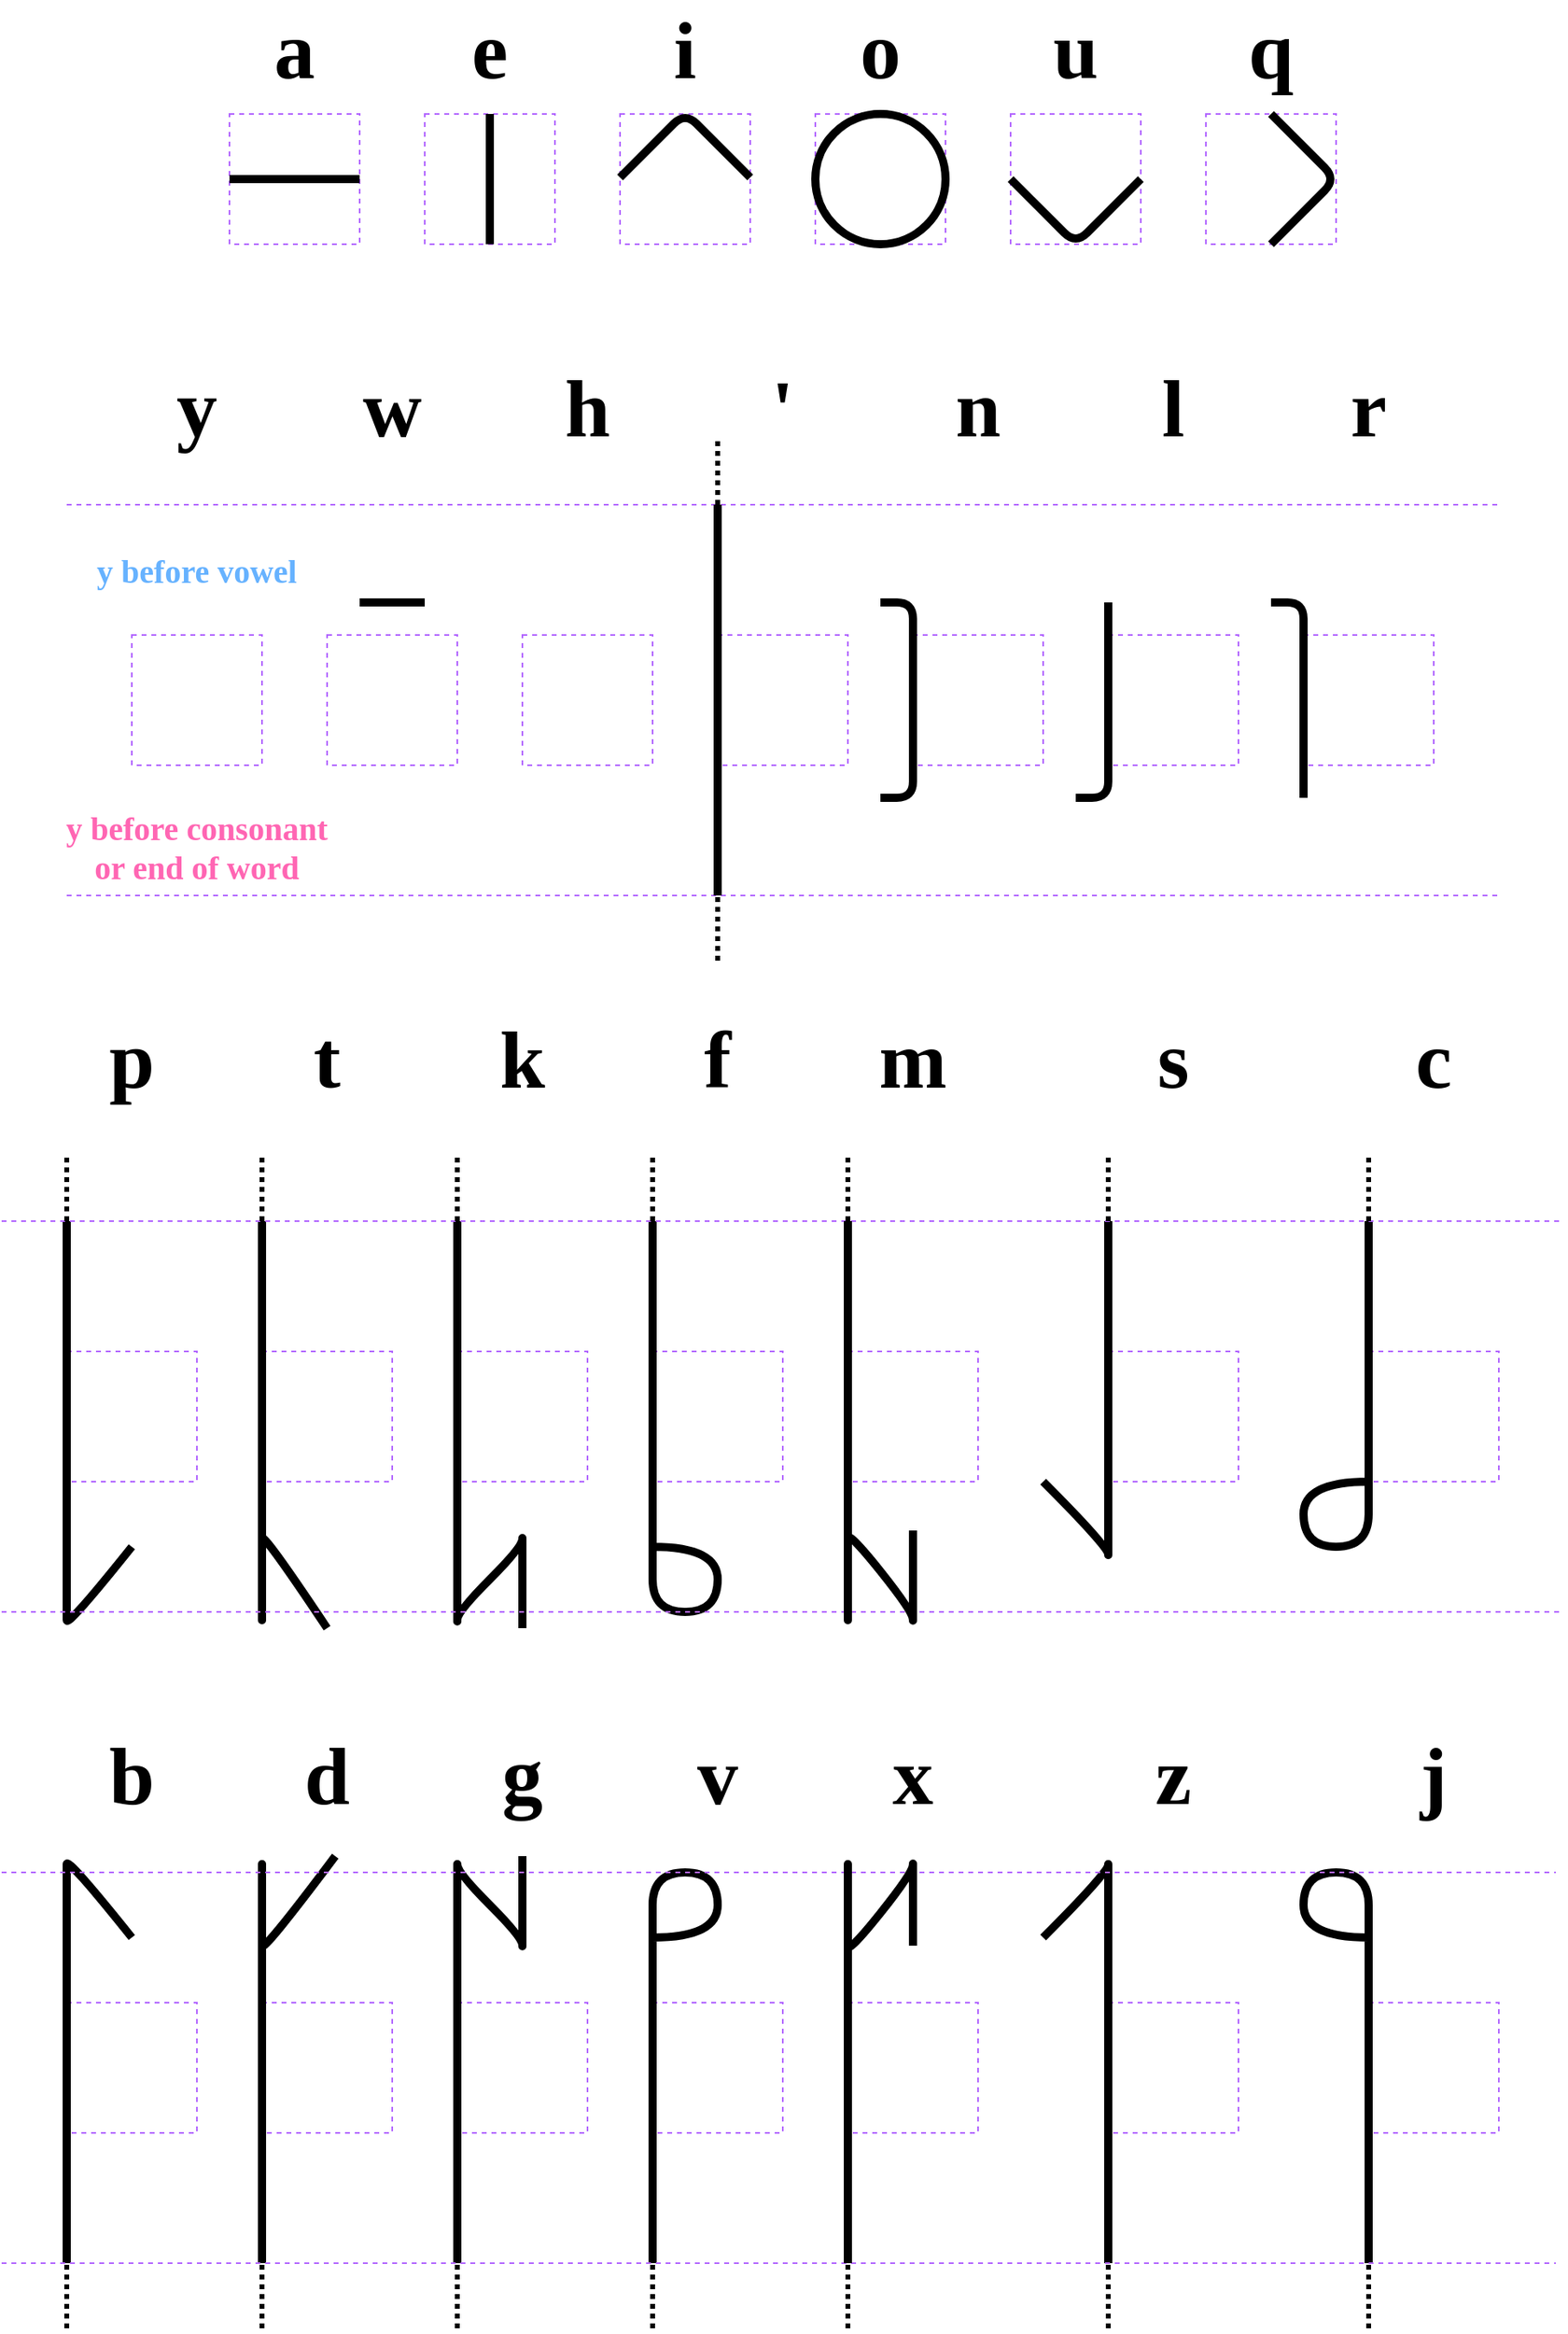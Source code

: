 <mxfile version="13.3.1" type="device"><diagram id="k0XaX9fI7BZwx_MRBERr" name="Page-1"><mxGraphModel dx="517" dy="414" grid="1" gridSize="10" guides="0" tooltips="1" connect="1" arrows="0" fold="1" page="0" pageScale="1" pageWidth="850" pageHeight="1100" math="0" shadow="0" extFonts="Rajdhani^https://fonts.googleapis.com/css?family=Rajdhani"><root><mxCell id="0"/><mxCell id="1" parent="0"/><mxCell id="7moQrleMZ8-6Xyr4NgUQ-18" value="" style="rounded=0;whiteSpace=wrap;html=1;fillColor=none;fontFamily=Rajdhani;fontSize=20;dashed=1;strokeColor=#B266FF;" parent="1" vertex="1"><mxGeometry x="400" y="80" width="80" height="80" as="geometry"/></mxCell><mxCell id="7moQrleMZ8-6Xyr4NgUQ-6" value="a" style="text;html=1;strokeColor=none;fillColor=none;align=center;verticalAlign=middle;whiteSpace=wrap;rounded=0;fontFamily=Rajdhani;fontStyle=1;fontSize=50;" parent="1" vertex="1"><mxGeometry x="180" y="20" width="40" height="40" as="geometry"/></mxCell><mxCell id="7moQrleMZ8-6Xyr4NgUQ-19" value="" style="rounded=0;whiteSpace=wrap;html=1;fillColor=none;fontFamily=Rajdhani;fontSize=20;dashed=1;strokeColor=#B266FF;" parent="1" vertex="1"><mxGeometry x="280" y="80" width="80" height="80" as="geometry"/></mxCell><mxCell id="7moQrleMZ8-6Xyr4NgUQ-20" value="" style="rounded=0;whiteSpace=wrap;html=1;fillColor=none;fontFamily=Rajdhani;fontSize=20;dashed=1;strokeColor=#B266FF;" parent="1" vertex="1"><mxGeometry x="160" y="80" width="80" height="80" as="geometry"/></mxCell><mxCell id="7moQrleMZ8-6Xyr4NgUQ-21" value="" style="rounded=0;whiteSpace=wrap;html=1;fillColor=none;fontFamily=Rajdhani;fontSize=20;dashed=1;strokeColor=#B266FF;" parent="1" vertex="1"><mxGeometry x="520" y="80" width="80" height="80" as="geometry"/></mxCell><mxCell id="7moQrleMZ8-6Xyr4NgUQ-22" value="" style="rounded=0;whiteSpace=wrap;html=1;fillColor=none;fontFamily=Rajdhani;fontSize=20;dashed=1;strokeColor=#B266FF;" parent="1" vertex="1"><mxGeometry x="640" y="80" width="80" height="80" as="geometry"/></mxCell><mxCell id="7moQrleMZ8-6Xyr4NgUQ-23" value="" style="rounded=0;whiteSpace=wrap;html=1;fillColor=none;fontFamily=Rajdhani;fontSize=20;dashed=1;strokeColor=#B266FF;" parent="1" vertex="1"><mxGeometry x="760" y="80" width="80" height="80" as="geometry"/></mxCell><mxCell id="7moQrleMZ8-6Xyr4NgUQ-36" value="e" style="text;html=1;strokeColor=none;fillColor=none;align=center;verticalAlign=middle;whiteSpace=wrap;rounded=0;fontFamily=Rajdhani;fontStyle=1;fontSize=50;" parent="1" vertex="1"><mxGeometry x="300" y="20" width="40" height="40" as="geometry"/></mxCell><mxCell id="7moQrleMZ8-6Xyr4NgUQ-37" value="i" style="text;html=1;strokeColor=none;fillColor=none;align=center;verticalAlign=middle;whiteSpace=wrap;rounded=0;fontFamily=Rajdhani;fontStyle=1;fontSize=50;" parent="1" vertex="1"><mxGeometry x="420" y="20" width="40" height="40" as="geometry"/></mxCell><mxCell id="7moQrleMZ8-6Xyr4NgUQ-38" value="o" style="text;html=1;strokeColor=none;fillColor=none;align=center;verticalAlign=middle;whiteSpace=wrap;rounded=0;fontFamily=Rajdhani;fontStyle=1;fontSize=50;" parent="1" vertex="1"><mxGeometry x="540" y="20" width="40" height="40" as="geometry"/></mxCell><mxCell id="7moQrleMZ8-6Xyr4NgUQ-39" value="u" style="text;html=1;strokeColor=none;fillColor=none;align=center;verticalAlign=middle;whiteSpace=wrap;rounded=0;fontFamily=Rajdhani;fontStyle=1;fontSize=50;" parent="1" vertex="1"><mxGeometry x="660" y="20" width="40" height="40" as="geometry"/></mxCell><mxCell id="7moQrleMZ8-6Xyr4NgUQ-40" value="q" style="text;html=1;strokeColor=none;fillColor=none;align=center;verticalAlign=middle;whiteSpace=wrap;rounded=0;fontFamily=Rajdhani;fontStyle=1;fontSize=50;" parent="1" vertex="1"><mxGeometry x="780" y="20" width="40" height="40" as="geometry"/></mxCell><mxCell id="7moQrleMZ8-6Xyr4NgUQ-41" value="" style="ellipse;whiteSpace=wrap;html=1;aspect=fixed;strokeColor=#000000;fillColor=none;fontFamily=Rajdhani;fontSize=50;strokeWidth=5;" parent="1" vertex="1"><mxGeometry x="520" y="80" width="80" height="80" as="geometry"/></mxCell><mxCell id="7moQrleMZ8-6Xyr4NgUQ-66" value="" style="rounded=0;whiteSpace=wrap;html=1;fillColor=none;fontFamily=Rajdhani;fontSize=20;dashed=1;strokeColor=#B266FF;" parent="1" vertex="1"><mxGeometry x="100" y="400" width="80" height="80" as="geometry"/></mxCell><mxCell id="7moQrleMZ8-6Xyr4NgUQ-68" value="y" style="text;html=1;strokeColor=none;fillColor=none;align=center;verticalAlign=middle;whiteSpace=wrap;rounded=0;fontFamily=Rajdhani;fontStyle=1;fontSize=50;" parent="1" vertex="1"><mxGeometry x="120" y="240" width="40" height="40" as="geometry"/></mxCell><mxCell id="7moQrleMZ8-6Xyr4NgUQ-69" value="" style="rounded=0;whiteSpace=wrap;html=1;fillColor=none;fontFamily=Rajdhani;fontSize=20;dashed=1;strokeColor=#B266FF;" parent="1" vertex="1"><mxGeometry x="220" y="400" width="80" height="80" as="geometry"/></mxCell><mxCell id="7moQrleMZ8-6Xyr4NgUQ-71" value="w" style="text;html=1;strokeColor=none;fillColor=none;align=center;verticalAlign=middle;whiteSpace=wrap;rounded=0;fontFamily=Rajdhani;fontStyle=1;fontSize=50;" parent="1" vertex="1"><mxGeometry x="240" y="240" width="40" height="40" as="geometry"/></mxCell><mxCell id="7moQrleMZ8-6Xyr4NgUQ-72" style="edgeStyle=none;rounded=0;orthogonalLoop=1;jettySize=auto;html=1;exitX=0;exitY=0.5;exitDx=0;exitDy=0;startFill=0;endArrow=none;endFill=0;endSize=0;targetPerimeterSpacing=0;strokeWidth=5;fontFamily=Rajdhani;fontSize=50;startSize=5;startArrow=none;" parent="1" source="7moQrleMZ8-6Xyr4NgUQ-20" edge="1"><mxGeometry relative="1" as="geometry"><mxPoint x="240" y="120" as="targetPoint"/></mxGeometry></mxCell><mxCell id="7moQrleMZ8-6Xyr4NgUQ-73" style="edgeStyle=none;rounded=0;orthogonalLoop=1;jettySize=auto;html=1;exitX=0.5;exitY=0;exitDx=0;exitDy=0;startArrow=none;startFill=0;startSize=5;endArrow=none;endFill=0;endSize=0;targetPerimeterSpacing=0;strokeWidth=5;fontFamily=Rajdhani;fontSize=50;" parent="1" source="7moQrleMZ8-6Xyr4NgUQ-19" edge="1"><mxGeometry relative="1" as="geometry"><mxPoint x="320" y="160" as="targetPoint"/><Array as="points"><mxPoint x="320" y="90"/></Array></mxGeometry></mxCell><mxCell id="7moQrleMZ8-6Xyr4NgUQ-74" style="edgeStyle=none;orthogonalLoop=1;jettySize=auto;html=1;exitX=0;exitY=0.5;exitDx=0;exitDy=0;startArrow=none;startFill=0;startSize=5;endArrow=none;endFill=0;endSize=0;targetPerimeterSpacing=0;strokeWidth=5;fontFamily=Rajdhani;fontSize=50;rounded=1;" parent="1" edge="1"><mxGeometry relative="1" as="geometry"><mxPoint x="480" y="119" as="targetPoint"/><Array as="points"><mxPoint x="440" y="79"/></Array><mxPoint x="400" y="119" as="sourcePoint"/></mxGeometry></mxCell><mxCell id="7moQrleMZ8-6Xyr4NgUQ-75" style="edgeStyle=none;rounded=1;orthogonalLoop=1;jettySize=auto;html=1;exitX=0;exitY=0.5;exitDx=0;exitDy=0;startArrow=none;startFill=0;startSize=5;endArrow=none;endFill=0;endSize=0;targetPerimeterSpacing=0;strokeWidth=5;fontFamily=Rajdhani;fontSize=50;entryX=1;entryY=0.5;entryDx=0;entryDy=0;" parent="1" source="7moQrleMZ8-6Xyr4NgUQ-22" target="7moQrleMZ8-6Xyr4NgUQ-22" edge="1"><mxGeometry relative="1" as="geometry"><mxPoint x="725" y="115" as="targetPoint"/><Array as="points"><mxPoint x="680" y="160"/></Array></mxGeometry></mxCell><mxCell id="7moQrleMZ8-6Xyr4NgUQ-76" style="edgeStyle=none;rounded=1;orthogonalLoop=1;jettySize=auto;html=1;exitX=0.5;exitY=0;exitDx=0;exitDy=0;startArrow=none;startFill=0;startSize=5;endArrow=none;endFill=0;endSize=0;targetPerimeterSpacing=0;strokeWidth=5;fontFamily=Rajdhani;fontSize=50;" parent="1" source="7moQrleMZ8-6Xyr4NgUQ-23" edge="1"><mxGeometry relative="1" as="geometry"><mxPoint x="800" y="160" as="targetPoint"/><Array as="points"><mxPoint x="840" y="120"/></Array></mxGeometry></mxCell><mxCell id="7moQrleMZ8-6Xyr4NgUQ-88" style="edgeStyle=none;rounded=1;orthogonalLoop=1;jettySize=auto;html=1;startArrow=none;startFill=0;startSize=5;endArrow=none;endFill=0;endSize=0;targetPerimeterSpacing=0;strokeWidth=5;fontFamily=Rajdhani;fontSize=50;strokeColor=#000000;" parent="1" edge="1"><mxGeometry relative="1" as="geometry"><mxPoint x="240" y="380" as="sourcePoint"/><mxPoint x="280" y="380" as="targetPoint"/><Array as="points"/></mxGeometry></mxCell><mxCell id="7moQrleMZ8-6Xyr4NgUQ-91" value="h" style="text;html=1;strokeColor=none;fillColor=none;align=center;verticalAlign=middle;whiteSpace=wrap;rounded=0;fontFamily=Rajdhani;fontStyle=1;fontSize=50;" parent="1" vertex="1"><mxGeometry x="360" y="240" width="40" height="40" as="geometry"/></mxCell><mxCell id="7moQrleMZ8-6Xyr4NgUQ-92" value="" style="rounded=0;whiteSpace=wrap;html=1;fillColor=none;fontFamily=Rajdhani;fontSize=20;dashed=1;strokeColor=#B266FF;" parent="1" vertex="1"><mxGeometry x="340" y="400" width="80" height="80" as="geometry"/></mxCell><mxCell id="7moQrleMZ8-6Xyr4NgUQ-94" value="n" style="text;html=1;strokeColor=none;fillColor=none;align=center;verticalAlign=middle;whiteSpace=wrap;rounded=0;fontFamily=Rajdhani;fontStyle=1;fontSize=50;" parent="1" vertex="1"><mxGeometry x="600" y="240" width="40" height="40" as="geometry"/></mxCell><mxCell id="7moQrleMZ8-6Xyr4NgUQ-95" value="" style="rounded=0;whiteSpace=wrap;html=1;fillColor=none;fontFamily=Rajdhani;fontSize=20;dashed=1;strokeColor=#B266FF;" parent="1" vertex="1"><mxGeometry x="580" y="400" width="80" height="80" as="geometry"/></mxCell><mxCell id="7moQrleMZ8-6Xyr4NgUQ-96" value="l" style="text;html=1;strokeColor=none;fillColor=none;align=center;verticalAlign=middle;whiteSpace=wrap;rounded=0;fontFamily=Rajdhani;fontStyle=1;fontSize=50;" parent="1" vertex="1"><mxGeometry x="720" y="240" width="40" height="40" as="geometry"/></mxCell><mxCell id="7moQrleMZ8-6Xyr4NgUQ-97" value="" style="rounded=0;whiteSpace=wrap;html=1;fillColor=none;fontFamily=Rajdhani;fontSize=20;dashed=1;strokeColor=#B266FF;" parent="1" vertex="1"><mxGeometry x="700" y="400" width="80" height="80" as="geometry"/></mxCell><mxCell id="7moQrleMZ8-6Xyr4NgUQ-98" value="r" style="text;html=1;strokeColor=none;fillColor=none;align=center;verticalAlign=middle;whiteSpace=wrap;rounded=0;fontFamily=Rajdhani;fontStyle=1;fontSize=50;" parent="1" vertex="1"><mxGeometry x="840" y="240" width="40" height="40" as="geometry"/></mxCell><mxCell id="7moQrleMZ8-6Xyr4NgUQ-99" value="" style="rounded=0;whiteSpace=wrap;html=1;fillColor=none;fontFamily=Rajdhani;fontSize=20;dashed=1;strokeColor=#B266FF;" parent="1" vertex="1"><mxGeometry x="820" y="400" width="80" height="80" as="geometry"/></mxCell><mxCell id="7moQrleMZ8-6Xyr4NgUQ-100" style="edgeStyle=none;rounded=1;orthogonalLoop=1;jettySize=auto;html=1;startArrow=none;startFill=0;startSize=5;endArrow=none;endFill=0;endSize=0;targetPerimeterSpacing=0;strokeWidth=5;fontFamily=Rajdhani;fontSize=50;strokeColor=#000000;" parent="1" edge="1"><mxGeometry relative="1" as="geometry"><mxPoint x="560" y="380" as="sourcePoint"/><mxPoint x="560" y="500" as="targetPoint"/><Array as="points"><mxPoint x="580" y="380"/><mxPoint x="580" y="500"/></Array></mxGeometry></mxCell><mxCell id="7moQrleMZ8-6Xyr4NgUQ-102" style="edgeStyle=none;rounded=1;orthogonalLoop=1;jettySize=auto;html=1;startArrow=none;startFill=0;startSize=5;endArrow=none;endFill=0;endSize=0;targetPerimeterSpacing=0;strokeWidth=5;fontFamily=Rajdhani;fontSize=50;strokeColor=#000000;" parent="1" edge="1"><mxGeometry relative="1" as="geometry"><mxPoint x="700" y="380" as="sourcePoint"/><mxPoint x="680" y="500" as="targetPoint"/><Array as="points"><mxPoint x="700" y="500"/></Array></mxGeometry></mxCell><mxCell id="7moQrleMZ8-6Xyr4NgUQ-104" style="edgeStyle=none;rounded=1;orthogonalLoop=1;jettySize=auto;html=1;startArrow=none;startFill=0;startSize=5;endArrow=none;endFill=0;endSize=0;targetPerimeterSpacing=0;strokeWidth=5;fontFamily=Rajdhani;fontSize=50;strokeColor=#000000;" parent="1" edge="1"><mxGeometry relative="1" as="geometry"><mxPoint x="820" y="500" as="sourcePoint"/><mxPoint x="800" y="380" as="targetPoint"/><Array as="points"><mxPoint x="820" y="380"/></Array></mxGeometry></mxCell><mxCell id="7moQrleMZ8-6Xyr4NgUQ-106" value="" style="rounded=0;whiteSpace=wrap;html=1;fillColor=none;fontFamily=Rajdhani;fontSize=20;dashed=1;strokeColor=#B266FF;" parent="1" vertex="1"><mxGeometry x="60" y="840" width="80" height="80" as="geometry"/></mxCell><mxCell id="7moQrleMZ8-6Xyr4NgUQ-107" value="" style="rounded=0;whiteSpace=wrap;html=1;fillColor=none;fontFamily=Rajdhani;fontSize=20;dashed=1;strokeColor=#B266FF;" parent="1" vertex="1"><mxGeometry x="180" y="840" width="80" height="80" as="geometry"/></mxCell><mxCell id="7moQrleMZ8-6Xyr4NgUQ-108" value="" style="rounded=0;whiteSpace=wrap;html=1;fillColor=none;fontFamily=Rajdhani;fontSize=20;dashed=1;strokeColor=#B266FF;" parent="1" vertex="1"><mxGeometry x="300" y="840" width="80" height="80" as="geometry"/></mxCell><mxCell id="7moQrleMZ8-6Xyr4NgUQ-109" value="" style="rounded=0;whiteSpace=wrap;html=1;fillColor=none;fontFamily=Rajdhani;fontSize=20;dashed=1;strokeColor=#B266FF;" parent="1" vertex="1"><mxGeometry x="420" y="840" width="80" height="80" as="geometry"/></mxCell><mxCell id="7moQrleMZ8-6Xyr4NgUQ-110" value="" style="rounded=0;whiteSpace=wrap;html=1;fillColor=none;fontFamily=Rajdhani;fontSize=20;dashed=1;strokeColor=#B266FF;" parent="1" vertex="1"><mxGeometry x="540" y="840" width="80" height="80" as="geometry"/></mxCell><mxCell id="7moQrleMZ8-6Xyr4NgUQ-111" value="" style="rounded=0;whiteSpace=wrap;html=1;fillColor=none;fontFamily=Rajdhani;fontSize=20;dashed=1;strokeColor=#B266FF;" parent="1" vertex="1"><mxGeometry x="700" y="840" width="80" height="80" as="geometry"/></mxCell><mxCell id="7moQrleMZ8-6Xyr4NgUQ-112" value="s" style="text;html=1;strokeColor=none;fillColor=none;align=center;verticalAlign=middle;whiteSpace=wrap;rounded=0;fontFamily=Rajdhani;fontStyle=1;fontSize=50;" parent="1" vertex="1"><mxGeometry x="720" y="640" width="40" height="40" as="geometry"/></mxCell><mxCell id="7moQrleMZ8-6Xyr4NgUQ-113" value="m" style="text;html=1;strokeColor=none;fillColor=none;align=center;verticalAlign=middle;whiteSpace=wrap;rounded=0;fontFamily=Rajdhani;fontStyle=1;fontSize=50;" parent="1" vertex="1"><mxGeometry x="560" y="640" width="40" height="40" as="geometry"/></mxCell><mxCell id="7moQrleMZ8-6Xyr4NgUQ-114" value="f" style="text;html=1;strokeColor=none;fillColor=none;align=center;verticalAlign=middle;whiteSpace=wrap;rounded=0;fontFamily=Rajdhani;fontStyle=1;fontSize=50;" parent="1" vertex="1"><mxGeometry x="440" y="640" width="40" height="40" as="geometry"/></mxCell><mxCell id="7moQrleMZ8-6Xyr4NgUQ-115" value="k" style="text;html=1;strokeColor=none;fillColor=none;align=center;verticalAlign=middle;whiteSpace=wrap;rounded=0;fontFamily=Rajdhani;fontStyle=1;fontSize=50;" parent="1" vertex="1"><mxGeometry x="320" y="640" width="40" height="40" as="geometry"/></mxCell><mxCell id="7moQrleMZ8-6Xyr4NgUQ-116" value="t" style="text;html=1;strokeColor=none;fillColor=none;align=center;verticalAlign=middle;whiteSpace=wrap;rounded=0;fontFamily=Rajdhani;fontStyle=1;fontSize=50;" parent="1" vertex="1"><mxGeometry x="200" y="640" width="40" height="40" as="geometry"/></mxCell><mxCell id="7moQrleMZ8-6Xyr4NgUQ-117" value="p" style="text;html=1;strokeColor=none;fillColor=none;align=center;verticalAlign=middle;whiteSpace=wrap;rounded=0;fontFamily=Rajdhani;fontStyle=1;fontSize=50;" parent="1" vertex="1"><mxGeometry x="80" y="640" width="40" height="40" as="geometry"/></mxCell><mxCell id="7moQrleMZ8-6Xyr4NgUQ-118" value="" style="rounded=0;whiteSpace=wrap;html=1;fillColor=none;fontFamily=Rajdhani;fontSize=20;dashed=1;strokeColor=#B266FF;" parent="1" vertex="1"><mxGeometry x="860" y="840" width="80" height="80" as="geometry"/></mxCell><mxCell id="7moQrleMZ8-6Xyr4NgUQ-119" value="c" style="text;html=1;strokeColor=none;fillColor=none;align=center;verticalAlign=middle;whiteSpace=wrap;rounded=0;fontFamily=Rajdhani;fontStyle=1;fontSize=50;" parent="1" vertex="1"><mxGeometry x="880" y="640" width="40" height="40" as="geometry"/></mxCell><mxCell id="7moQrleMZ8-6Xyr4NgUQ-121" style="edgeStyle=none;orthogonalLoop=1;jettySize=auto;html=1;startArrow=none;startFill=0;startSize=5;endArrow=none;endFill=0;endSize=0;targetPerimeterSpacing=0;strokeWidth=5;fontFamily=Rajdhani;fontSize=50;strokeColor=#000000;curved=1;" parent="1" edge="1"><mxGeometry relative="1" as="geometry"><mxPoint x="180" y="760" as="sourcePoint"/><mxPoint x="220" y="1010" as="targetPoint"/><Array as="points"><mxPoint x="180" y="1010"/><mxPoint x="180" y="1000"/><mxPoint x="180" y="960"/><mxPoint x="180" y="950"/></Array></mxGeometry></mxCell><mxCell id="7moQrleMZ8-6Xyr4NgUQ-122" style="edgeStyle=none;orthogonalLoop=1;jettySize=auto;html=1;startArrow=none;startFill=0;startSize=5;endArrow=none;endFill=0;endSize=0;targetPerimeterSpacing=0;strokeWidth=5;fontFamily=Rajdhani;fontSize=50;strokeColor=#000000;curved=1;" parent="1" edge="1"><mxGeometry relative="1" as="geometry"><mxPoint x="300" y="760" as="sourcePoint"/><mxPoint x="340" y="1010" as="targetPoint"/><Array as="points"><mxPoint x="300" y="960"/><mxPoint x="300" y="1010"/><mxPoint x="300" y="1000"/><mxPoint x="340" y="960"/><mxPoint x="340" y="950"/></Array></mxGeometry></mxCell><mxCell id="7moQrleMZ8-6Xyr4NgUQ-123" style="edgeStyle=none;orthogonalLoop=1;jettySize=auto;html=1;startArrow=none;startFill=0;startSize=5;endArrow=none;endFill=0;endSize=0;targetPerimeterSpacing=0;strokeWidth=5;fontFamily=Rajdhani;fontSize=50;strokeColor=#000000;curved=1;" parent="1" edge="1"><mxGeometry relative="1" as="geometry"><mxPoint x="420" y="760" as="sourcePoint"/><mxPoint x="420" y="960" as="targetPoint"/><Array as="points"><mxPoint x="420" y="960"/><mxPoint x="420" y="1000"/><mxPoint x="460" y="1000"/><mxPoint x="460" y="960"/></Array></mxGeometry></mxCell><mxCell id="7moQrleMZ8-6Xyr4NgUQ-124" style="edgeStyle=none;orthogonalLoop=1;jettySize=auto;html=1;startArrow=none;startFill=0;startSize=5;endArrow=none;endFill=0;endSize=0;targetPerimeterSpacing=0;strokeWidth=5;fontFamily=Rajdhani;fontSize=50;strokeColor=#000000;curved=1;" parent="1" edge="1"><mxGeometry relative="1" as="geometry"><mxPoint x="60" y="760" as="sourcePoint"/><mxPoint x="100" y="960" as="targetPoint"/><Array as="points"><mxPoint x="60" y="990"/><mxPoint x="60" y="1000"/><mxPoint x="60" y="1010"/></Array></mxGeometry></mxCell><mxCell id="7moQrleMZ8-6Xyr4NgUQ-87" style="edgeStyle=none;rounded=1;orthogonalLoop=1;jettySize=auto;html=1;startArrow=oval;startFill=0;startSize=5;endArrow=block;endFill=1;endSize=0;targetPerimeterSpacing=0;strokeWidth=5;fontFamily=Rajdhani;fontSize=50;strokeColor=#66B2FF;" parent="1" edge="1"><mxGeometry relative="1" as="geometry"><mxPoint x="139.52" y="380" as="sourcePoint"/><mxPoint x="139.52" y="380" as="targetPoint"/><Array as="points"/></mxGeometry></mxCell><mxCell id="7moQrleMZ8-6Xyr4NgUQ-125" style="edgeStyle=none;orthogonalLoop=1;jettySize=auto;html=1;startArrow=none;startFill=0;startSize=5;endArrow=none;endFill=0;endSize=0;targetPerimeterSpacing=0;strokeWidth=5;fontFamily=Rajdhani;fontSize=50;strokeColor=#000000;curved=1;" parent="1" edge="1"><mxGeometry relative="1" as="geometry"><mxPoint x="660" y="920" as="sourcePoint"/><mxPoint x="700" y="760" as="targetPoint"/><Array as="points"><mxPoint x="700" y="960"/><mxPoint x="700" y="970"/></Array></mxGeometry></mxCell><mxCell id="7moQrleMZ8-6Xyr4NgUQ-126" style="edgeStyle=none;orthogonalLoop=1;jettySize=auto;html=1;startArrow=none;startFill=0;startSize=5;endArrow=none;endFill=0;endSize=0;targetPerimeterSpacing=0;strokeWidth=5;fontFamily=Rajdhani;fontSize=50;strokeColor=#000000;curved=1;" parent="1" edge="1"><mxGeometry relative="1" as="geometry"><mxPoint x="860" y="920" as="sourcePoint"/><mxPoint x="860" y="760" as="targetPoint"/><Array as="points"><mxPoint x="820" y="920"/><mxPoint x="820" y="960"/><mxPoint x="860" y="960"/><mxPoint x="860" y="920"/></Array></mxGeometry></mxCell><mxCell id="7moQrleMZ8-6Xyr4NgUQ-127" value="" style="rounded=0;whiteSpace=wrap;html=1;fillColor=none;fontFamily=Rajdhani;fontSize=20;dashed=1;strokeColor=#B266FF;" parent="1" vertex="1"><mxGeometry x="60" y="1240" width="80" height="80" as="geometry"/></mxCell><mxCell id="7moQrleMZ8-6Xyr4NgUQ-128" value="" style="rounded=0;whiteSpace=wrap;html=1;fillColor=none;fontFamily=Rajdhani;fontSize=20;dashed=1;strokeColor=#B266FF;" parent="1" vertex="1"><mxGeometry x="180" y="1240" width="80" height="80" as="geometry"/></mxCell><mxCell id="7moQrleMZ8-6Xyr4NgUQ-129" value="" style="rounded=0;whiteSpace=wrap;html=1;fillColor=none;fontFamily=Rajdhani;fontSize=20;dashed=1;strokeColor=#B266FF;" parent="1" vertex="1"><mxGeometry x="300" y="1240" width="80" height="80" as="geometry"/></mxCell><mxCell id="7moQrleMZ8-6Xyr4NgUQ-130" value="" style="rounded=0;whiteSpace=wrap;html=1;fillColor=none;fontFamily=Rajdhani;fontSize=20;dashed=1;strokeColor=#B266FF;" parent="1" vertex="1"><mxGeometry x="420" y="1240" width="80" height="80" as="geometry"/></mxCell><mxCell id="7moQrleMZ8-6Xyr4NgUQ-131" value="" style="rounded=0;whiteSpace=wrap;html=1;fillColor=none;fontFamily=Rajdhani;fontSize=20;dashed=1;strokeColor=#B266FF;" parent="1" vertex="1"><mxGeometry x="540" y="1240" width="80" height="80" as="geometry"/></mxCell><mxCell id="7moQrleMZ8-6Xyr4NgUQ-132" value="" style="rounded=0;whiteSpace=wrap;html=1;fillColor=none;fontFamily=Rajdhani;fontSize=20;dashed=1;strokeColor=#B266FF;" parent="1" vertex="1"><mxGeometry x="700" y="1240" width="80" height="80" as="geometry"/></mxCell><mxCell id="7moQrleMZ8-6Xyr4NgUQ-133" value="z" style="text;html=1;strokeColor=none;fillColor=none;align=center;verticalAlign=middle;whiteSpace=wrap;rounded=0;fontFamily=Rajdhani;fontStyle=1;fontSize=50;" parent="1" vertex="1"><mxGeometry x="720" y="1080" width="40" height="40" as="geometry"/></mxCell><mxCell id="7moQrleMZ8-6Xyr4NgUQ-134" value="x" style="text;html=1;strokeColor=none;fillColor=none;align=center;verticalAlign=middle;whiteSpace=wrap;rounded=0;fontFamily=Rajdhani;fontStyle=1;fontSize=50;" parent="1" vertex="1"><mxGeometry x="560" y="1080" width="40" height="40" as="geometry"/></mxCell><mxCell id="7moQrleMZ8-6Xyr4NgUQ-135" value="v" style="text;html=1;strokeColor=none;fillColor=none;align=center;verticalAlign=middle;whiteSpace=wrap;rounded=0;fontFamily=Rajdhani;fontStyle=1;fontSize=50;" parent="1" vertex="1"><mxGeometry x="440" y="1080" width="40" height="40" as="geometry"/></mxCell><mxCell id="7moQrleMZ8-6Xyr4NgUQ-136" value="g" style="text;html=1;strokeColor=none;fillColor=none;align=center;verticalAlign=middle;whiteSpace=wrap;rounded=0;fontFamily=Rajdhani;fontStyle=1;fontSize=50;" parent="1" vertex="1"><mxGeometry x="320" y="1080" width="40" height="40" as="geometry"/></mxCell><mxCell id="7moQrleMZ8-6Xyr4NgUQ-137" value="d" style="text;html=1;strokeColor=none;fillColor=none;align=center;verticalAlign=middle;whiteSpace=wrap;rounded=0;fontFamily=Rajdhani;fontStyle=1;fontSize=50;" parent="1" vertex="1"><mxGeometry x="200" y="1080" width="40" height="40" as="geometry"/></mxCell><mxCell id="7moQrleMZ8-6Xyr4NgUQ-138" value="b" style="text;html=1;strokeColor=none;fillColor=none;align=center;verticalAlign=middle;whiteSpace=wrap;rounded=0;fontFamily=Rajdhani;fontStyle=1;fontSize=50;" parent="1" vertex="1"><mxGeometry x="80" y="1080" width="40" height="40" as="geometry"/></mxCell><mxCell id="7moQrleMZ8-6Xyr4NgUQ-139" value="" style="rounded=0;whiteSpace=wrap;html=1;fillColor=none;fontFamily=Rajdhani;fontSize=20;dashed=1;strokeColor=#B266FF;" parent="1" vertex="1"><mxGeometry x="860" y="1240" width="80" height="80" as="geometry"/></mxCell><mxCell id="7moQrleMZ8-6Xyr4NgUQ-140" value="j" style="text;html=1;strokeColor=none;fillColor=none;align=center;verticalAlign=middle;whiteSpace=wrap;rounded=0;fontFamily=Rajdhani;fontStyle=1;fontSize=50;" parent="1" vertex="1"><mxGeometry x="880" y="1080" width="40" height="40" as="geometry"/></mxCell><mxCell id="7moQrleMZ8-6Xyr4NgUQ-141" style="edgeStyle=none;orthogonalLoop=1;jettySize=auto;html=1;startArrow=none;startFill=0;startSize=5;endArrow=none;endFill=0;endSize=0;targetPerimeterSpacing=0;strokeWidth=5;fontFamily=Rajdhani;fontSize=50;strokeColor=#000000;curved=1;" parent="1" edge="1"><mxGeometry relative="1" as="geometry"><mxPoint x="60" y="1400" as="sourcePoint"/><mxPoint x="100" y="1200" as="targetPoint"/><Array as="points"><mxPoint x="60" y="1170"/><mxPoint x="60" y="1160"/><mxPoint x="60" y="1150"/></Array></mxGeometry></mxCell><mxCell id="7moQrleMZ8-6Xyr4NgUQ-146" style="edgeStyle=none;orthogonalLoop=1;jettySize=auto;html=1;startArrow=none;startFill=0;startSize=5;endArrow=none;endFill=0;endSize=0;targetPerimeterSpacing=0;strokeWidth=5;fontFamily=Rajdhani;fontSize=50;strokeColor=#000000;curved=1;" parent="1" edge="1"><mxGeometry relative="1" as="geometry"><mxPoint x="660" y="1200" as="sourcePoint"/><mxPoint x="700" y="1400" as="targetPoint"/><Array as="points"><mxPoint x="700" y="1160"/><mxPoint x="700" y="1150"/></Array></mxGeometry></mxCell><mxCell id="7moQrleMZ8-6Xyr4NgUQ-148" style="edgeStyle=none;orthogonalLoop=1;jettySize=auto;html=1;startArrow=none;startFill=0;startSize=5;endArrow=none;endFill=0;endSize=0;targetPerimeterSpacing=0;strokeWidth=5;fontFamily=Rajdhani;fontSize=50;strokeColor=#000000;curved=1;" parent="1" edge="1"><mxGeometry relative="1" as="geometry"><mxPoint x="180" y="1400" as="sourcePoint"/><mxPoint x="225" y="1150" as="targetPoint"/><Array as="points"><mxPoint x="180" y="1150"/><mxPoint x="180" y="1160"/><mxPoint x="180" y="1200"/><mxPoint x="180" y="1210"/></Array></mxGeometry></mxCell><mxCell id="7moQrleMZ8-6Xyr4NgUQ-149" style="edgeStyle=none;orthogonalLoop=1;jettySize=auto;html=1;startArrow=none;startFill=0;startSize=5;endArrow=none;endFill=0;endSize=0;targetPerimeterSpacing=0;strokeWidth=5;fontFamily=Rajdhani;fontSize=50;strokeColor=#000000;curved=1;" parent="1" edge="1"><mxGeometry relative="1" as="geometry"><mxPoint x="300" y="1400" as="sourcePoint"/><mxPoint x="340" y="1150" as="targetPoint"/><Array as="points"><mxPoint x="300" y="1150"/><mxPoint x="300" y="1160"/><mxPoint x="340" y="1200"/><mxPoint x="340" y="1210"/></Array></mxGeometry></mxCell><mxCell id="7moQrleMZ8-6Xyr4NgUQ-150" style="edgeStyle=none;orthogonalLoop=1;jettySize=auto;html=1;startArrow=none;startFill=0;startSize=5;endArrow=none;endFill=0;endSize=0;targetPerimeterSpacing=0;strokeWidth=5;fontFamily=Rajdhani;fontSize=50;strokeColor=#000000;curved=1;" parent="1" edge="1"><mxGeometry relative="1" as="geometry"><mxPoint x="420" y="1400" as="sourcePoint"/><mxPoint x="420" y="1200" as="targetPoint"/><Array as="points"><mxPoint x="420" y="1200"/><mxPoint x="420" y="1160"/><mxPoint x="460" y="1160"/><mxPoint x="460" y="1200"/></Array></mxGeometry></mxCell><mxCell id="7moQrleMZ8-6Xyr4NgUQ-152" style="edgeStyle=none;orthogonalLoop=1;jettySize=auto;html=1;startArrow=none;startFill=0;startSize=5;endArrow=none;endFill=0;endSize=0;targetPerimeterSpacing=0;strokeWidth=5;fontFamily=Rajdhani;fontSize=50;strokeColor=#000000;curved=1;" parent="1" edge="1"><mxGeometry relative="1" as="geometry"><mxPoint x="860" y="1200" as="sourcePoint"/><mxPoint x="860" y="1400" as="targetPoint"/><Array as="points"><mxPoint x="820" y="1200"/><mxPoint x="820" y="1160"/><mxPoint x="860" y="1160"/><mxPoint x="860" y="1200"/></Array></mxGeometry></mxCell><mxCell id="7moQrleMZ8-6Xyr4NgUQ-175" value="" style="endArrow=none;dashed=1;html=1;strokeColor=#B266FF;strokeWidth=1;fontFamily=Rajdhani;fontSize=50;" parent="1" edge="1"><mxGeometry width="50" height="50" relative="1" as="geometry"><mxPoint x="20" y="760" as="sourcePoint"/><mxPoint x="980" y="760" as="targetPoint"/></mxGeometry></mxCell><mxCell id="7moQrleMZ8-6Xyr4NgUQ-176" value="" style="endArrow=none;dashed=1;html=1;strokeColor=#B266FF;strokeWidth=1;fontFamily=Rajdhani;fontSize=50;" parent="1" edge="1"><mxGeometry width="50" height="50" relative="1" as="geometry"><mxPoint x="20" y="1000" as="sourcePoint"/><mxPoint x="980" y="1000" as="targetPoint"/></mxGeometry></mxCell><mxCell id="7moQrleMZ8-6Xyr4NgUQ-177" value="" style="endArrow=none;dashed=1;html=1;strokeColor=#B266FF;strokeWidth=1;fontFamily=Rajdhani;fontSize=50;" parent="1" edge="1"><mxGeometry width="50" height="50" relative="1" as="geometry"><mxPoint x="20" y="1160" as="sourcePoint"/><mxPoint x="975" y="1160" as="targetPoint"/></mxGeometry></mxCell><mxCell id="7moQrleMZ8-6Xyr4NgUQ-178" value="" style="endArrow=none;dashed=1;html=1;strokeColor=#B266FF;strokeWidth=1;fontFamily=Rajdhani;fontSize=50;" parent="1" edge="1"><mxGeometry width="50" height="50" relative="1" as="geometry"><mxPoint x="20" y="1400" as="sourcePoint"/><mxPoint x="975" y="1400" as="targetPoint"/></mxGeometry></mxCell><mxCell id="7moQrleMZ8-6Xyr4NgUQ-179" value="" style="endArrow=none;dashed=1;html=1;strokeColor=#B266FF;strokeWidth=1;fontFamily=Rajdhani;fontSize=50;" parent="1" edge="1"><mxGeometry width="50" height="50" relative="1" as="geometry"><mxPoint x="60" y="320" as="sourcePoint"/><mxPoint x="940" y="320" as="targetPoint"/></mxGeometry></mxCell><mxCell id="7moQrleMZ8-6Xyr4NgUQ-180" value="" style="endArrow=none;dashed=1;html=1;strokeColor=#B266FF;strokeWidth=1;fontFamily=Rajdhani;fontSize=50;" parent="1" edge="1"><mxGeometry width="50" height="50" relative="1" as="geometry"><mxPoint x="60" y="560" as="sourcePoint"/><mxPoint x="940" y="560" as="targetPoint"/></mxGeometry></mxCell><mxCell id="4yXpss4rAO5J2jOX5ZLE-2" style="edgeStyle=none;rounded=1;orthogonalLoop=1;jettySize=auto;html=1;startArrow=oval;startFill=0;startSize=5;endArrow=block;endFill=1;endSize=0;targetPerimeterSpacing=0;strokeWidth=5;fontFamily=Rajdhani;fontSize=50;strokeColor=#FF66B3;" parent="1" edge="1"><mxGeometry relative="1" as="geometry"><mxPoint x="140.0" y="500" as="sourcePoint"/><mxPoint x="140.0" y="500" as="targetPoint"/><Array as="points"/></mxGeometry></mxCell><mxCell id="4yXpss4rAO5J2jOX5ZLE-3" value="'" style="text;html=1;strokeColor=none;fillColor=none;align=center;verticalAlign=middle;whiteSpace=wrap;rounded=0;fontFamily=Rajdhani;fontStyle=1;fontSize=50;" parent="1" vertex="1"><mxGeometry x="480" y="240" width="40" height="40" as="geometry"/></mxCell><mxCell id="4yXpss4rAO5J2jOX5ZLE-4" value="" style="rounded=0;whiteSpace=wrap;html=1;fillColor=none;fontFamily=Rajdhani;fontSize=20;dashed=1;strokeColor=#B266FF;" parent="1" vertex="1"><mxGeometry x="460" y="400" width="80" height="80" as="geometry"/></mxCell><mxCell id="4yXpss4rAO5J2jOX5ZLE-5" style="edgeStyle=none;rounded=0;orthogonalLoop=1;jettySize=auto;html=1;startArrow=none;startFill=0;startSize=5;endArrow=none;endFill=0;endSize=0;targetPerimeterSpacing=0;strokeWidth=5;fontFamily=Rajdhani;fontSize=50;strokeColor=#000000;" parent="1" edge="1"><mxGeometry relative="1" as="geometry"><mxPoint x="460" y="320" as="sourcePoint"/><mxPoint x="460" y="560" as="targetPoint"/></mxGeometry></mxCell><mxCell id="4yXpss4rAO5J2jOX5ZLE-6" style="edgeStyle=none;orthogonalLoop=1;jettySize=auto;html=1;startArrow=none;startFill=0;startSize=5;endArrow=none;endFill=0;endSize=0;targetPerimeterSpacing=0;strokeWidth=5;fontFamily=Rajdhani;fontSize=50;strokeColor=#000000;curved=1;" parent="1" edge="1"><mxGeometry relative="1" as="geometry"><mxPoint x="540" y="760" as="sourcePoint"/><mxPoint x="580" y="950" as="targetPoint"/><Array as="points"><mxPoint x="540" y="1010"/><mxPoint x="540" y="1000"/><mxPoint x="540" y="960"/><mxPoint x="540" y="950"/><mxPoint x="580" y="1000"/><mxPoint x="580" y="1010"/></Array></mxGeometry></mxCell><mxCell id="4yXpss4rAO5J2jOX5ZLE-7" style="edgeStyle=none;orthogonalLoop=1;jettySize=auto;html=1;startArrow=none;startFill=0;startSize=5;endArrow=none;endFill=0;endSize=0;targetPerimeterSpacing=0;strokeWidth=5;fontFamily=Rajdhani;fontSize=50;strokeColor=#000000;curved=1;" parent="1" edge="1"><mxGeometry relative="1" as="geometry"><mxPoint x="540" y="1400" as="sourcePoint"/><mxPoint x="580" y="1205" as="targetPoint"/><Array as="points"><mxPoint x="540" y="1150"/><mxPoint x="540" y="1160"/><mxPoint x="540" y="1200"/><mxPoint x="540" y="1210"/><mxPoint x="580" y="1160"/><mxPoint x="580" y="1150"/></Array></mxGeometry></mxCell><mxCell id="JZLgSAGbK7c3lGZAsmws-1" value="y before vowel" style="text;html=1;strokeColor=none;fillColor=none;align=center;verticalAlign=middle;whiteSpace=wrap;rounded=0;fontFamily=Rajdhani;fontStyle=1;fontSize=20;fontColor=#66B2FF;" parent="1" vertex="1"><mxGeometry x="60" y="340" width="160" height="40" as="geometry"/></mxCell><mxCell id="JZLgSAGbK7c3lGZAsmws-2" value="y before consonant&lt;br&gt;or end of word" style="text;html=1;strokeColor=none;fillColor=none;align=center;verticalAlign=middle;whiteSpace=wrap;rounded=0;fontFamily=Rajdhani;fontStyle=1;fontSize=20;fontColor=#FF66B3;" parent="1" vertex="1"><mxGeometry x="40" y="510" width="200" height="40" as="geometry"/></mxCell><mxCell id="JZLgSAGbK7c3lGZAsmws-3" value="" style="endArrow=none;dashed=1;html=1;strokeColor=#000000;fontSize=20;fontColor=#FF66B3;strokeWidth=3;dashPattern=1 1;" parent="1" edge="1"><mxGeometry width="50" height="50" relative="1" as="geometry"><mxPoint x="60" y="760" as="sourcePoint"/><mxPoint x="60" y="720" as="targetPoint"/></mxGeometry></mxCell><mxCell id="JZLgSAGbK7c3lGZAsmws-4" value="" style="endArrow=none;dashed=1;html=1;strokeColor=#000000;fontSize=20;fontColor=#FF66B3;strokeWidth=3;dashPattern=1 1;" parent="1" edge="1"><mxGeometry width="50" height="50" relative="1" as="geometry"><mxPoint x="180" y="760" as="sourcePoint"/><mxPoint x="180" y="720" as="targetPoint"/></mxGeometry></mxCell><mxCell id="JZLgSAGbK7c3lGZAsmws-5" value="" style="endArrow=none;dashed=1;html=1;strokeColor=#000000;fontSize=20;fontColor=#FF66B3;strokeWidth=3;dashPattern=1 1;" parent="1" edge="1"><mxGeometry width="50" height="50" relative="1" as="geometry"><mxPoint x="300" y="760" as="sourcePoint"/><mxPoint x="300" y="720" as="targetPoint"/></mxGeometry></mxCell><mxCell id="JZLgSAGbK7c3lGZAsmws-6" value="" style="endArrow=none;dashed=1;html=1;strokeColor=#000000;fontSize=20;fontColor=#FF66B3;strokeWidth=3;dashPattern=1 1;" parent="1" edge="1"><mxGeometry width="50" height="50" relative="1" as="geometry"><mxPoint x="420" y="760" as="sourcePoint"/><mxPoint x="420" y="720" as="targetPoint"/></mxGeometry></mxCell><mxCell id="JZLgSAGbK7c3lGZAsmws-7" value="" style="endArrow=none;dashed=1;html=1;strokeColor=#000000;fontSize=20;fontColor=#FF66B3;strokeWidth=3;dashPattern=1 1;" parent="1" edge="1"><mxGeometry width="50" height="50" relative="1" as="geometry"><mxPoint x="540" y="760" as="sourcePoint"/><mxPoint x="540" y="720" as="targetPoint"/></mxGeometry></mxCell><mxCell id="JZLgSAGbK7c3lGZAsmws-8" value="" style="endArrow=none;dashed=1;html=1;strokeColor=#000000;fontSize=20;fontColor=#FF66B3;strokeWidth=3;dashPattern=1 1;" parent="1" edge="1"><mxGeometry width="50" height="50" relative="1" as="geometry"><mxPoint x="700" y="760" as="sourcePoint"/><mxPoint x="700" y="720" as="targetPoint"/></mxGeometry></mxCell><mxCell id="JZLgSAGbK7c3lGZAsmws-9" value="" style="endArrow=none;dashed=1;html=1;strokeColor=#000000;fontSize=20;fontColor=#FF66B3;strokeWidth=3;dashPattern=1 1;" parent="1" edge="1"><mxGeometry width="50" height="50" relative="1" as="geometry"><mxPoint x="860" y="760" as="sourcePoint"/><mxPoint x="860" y="720" as="targetPoint"/></mxGeometry></mxCell><mxCell id="JZLgSAGbK7c3lGZAsmws-10" value="" style="endArrow=none;dashed=1;html=1;strokeColor=#000000;fontSize=20;fontColor=#FF66B3;strokeWidth=3;dashPattern=1 1;" parent="1" edge="1"><mxGeometry width="50" height="50" relative="1" as="geometry"><mxPoint x="60" y="1440" as="sourcePoint"/><mxPoint x="60" y="1400" as="targetPoint"/></mxGeometry></mxCell><mxCell id="JZLgSAGbK7c3lGZAsmws-11" value="" style="endArrow=none;dashed=1;html=1;strokeColor=#000000;fontSize=20;fontColor=#FF66B3;strokeWidth=3;dashPattern=1 1;" parent="1" edge="1"><mxGeometry width="50" height="50" relative="1" as="geometry"><mxPoint x="180" y="1440" as="sourcePoint"/><mxPoint x="180" y="1400" as="targetPoint"/></mxGeometry></mxCell><mxCell id="JZLgSAGbK7c3lGZAsmws-12" value="" style="endArrow=none;dashed=1;html=1;strokeColor=#000000;fontSize=20;fontColor=#FF66B3;strokeWidth=3;dashPattern=1 1;" parent="1" edge="1"><mxGeometry width="50" height="50" relative="1" as="geometry"><mxPoint x="300" y="1440" as="sourcePoint"/><mxPoint x="300" y="1400" as="targetPoint"/></mxGeometry></mxCell><mxCell id="JZLgSAGbK7c3lGZAsmws-13" value="" style="endArrow=none;dashed=1;html=1;strokeColor=#000000;fontSize=20;fontColor=#FF66B3;strokeWidth=3;dashPattern=1 1;" parent="1" edge="1"><mxGeometry width="50" height="50" relative="1" as="geometry"><mxPoint x="420" y="1440" as="sourcePoint"/><mxPoint x="420" y="1400" as="targetPoint"/></mxGeometry></mxCell><mxCell id="JZLgSAGbK7c3lGZAsmws-14" value="" style="endArrow=none;dashed=1;html=1;strokeColor=#000000;fontSize=20;fontColor=#FF66B3;strokeWidth=3;dashPattern=1 1;" parent="1" edge="1"><mxGeometry width="50" height="50" relative="1" as="geometry"><mxPoint x="540" y="1440" as="sourcePoint"/><mxPoint x="540" y="1400" as="targetPoint"/></mxGeometry></mxCell><mxCell id="JZLgSAGbK7c3lGZAsmws-15" value="" style="endArrow=none;dashed=1;html=1;strokeColor=#000000;fontSize=20;fontColor=#FF66B3;strokeWidth=3;dashPattern=1 1;" parent="1" edge="1"><mxGeometry width="50" height="50" relative="1" as="geometry"><mxPoint x="700" y="1440" as="sourcePoint"/><mxPoint x="700" y="1400" as="targetPoint"/></mxGeometry></mxCell><mxCell id="JZLgSAGbK7c3lGZAsmws-16" value="" style="endArrow=none;dashed=1;html=1;strokeColor=#000000;fontSize=20;fontColor=#FF66B3;strokeWidth=3;dashPattern=1 1;" parent="1" edge="1"><mxGeometry width="50" height="50" relative="1" as="geometry"><mxPoint x="860" y="1440" as="sourcePoint"/><mxPoint x="860" y="1400" as="targetPoint"/></mxGeometry></mxCell><mxCell id="JZLgSAGbK7c3lGZAsmws-17" value="" style="endArrow=none;dashed=1;html=1;strokeColor=#000000;fontSize=20;fontColor=#FF66B3;strokeWidth=3;dashPattern=1 1;" parent="1" edge="1"><mxGeometry width="50" height="50" relative="1" as="geometry"><mxPoint x="460" y="600" as="sourcePoint"/><mxPoint x="460" y="560" as="targetPoint"/></mxGeometry></mxCell><mxCell id="JZLgSAGbK7c3lGZAsmws-18" value="" style="endArrow=none;dashed=1;html=1;strokeColor=#000000;fontSize=20;fontColor=#FF66B3;strokeWidth=3;dashPattern=1 1;" parent="1" edge="1"><mxGeometry width="50" height="50" relative="1" as="geometry"><mxPoint x="460" y="320" as="sourcePoint"/><mxPoint x="460" y="280" as="targetPoint"/></mxGeometry></mxCell></root></mxGraphModel></diagram></mxfile>